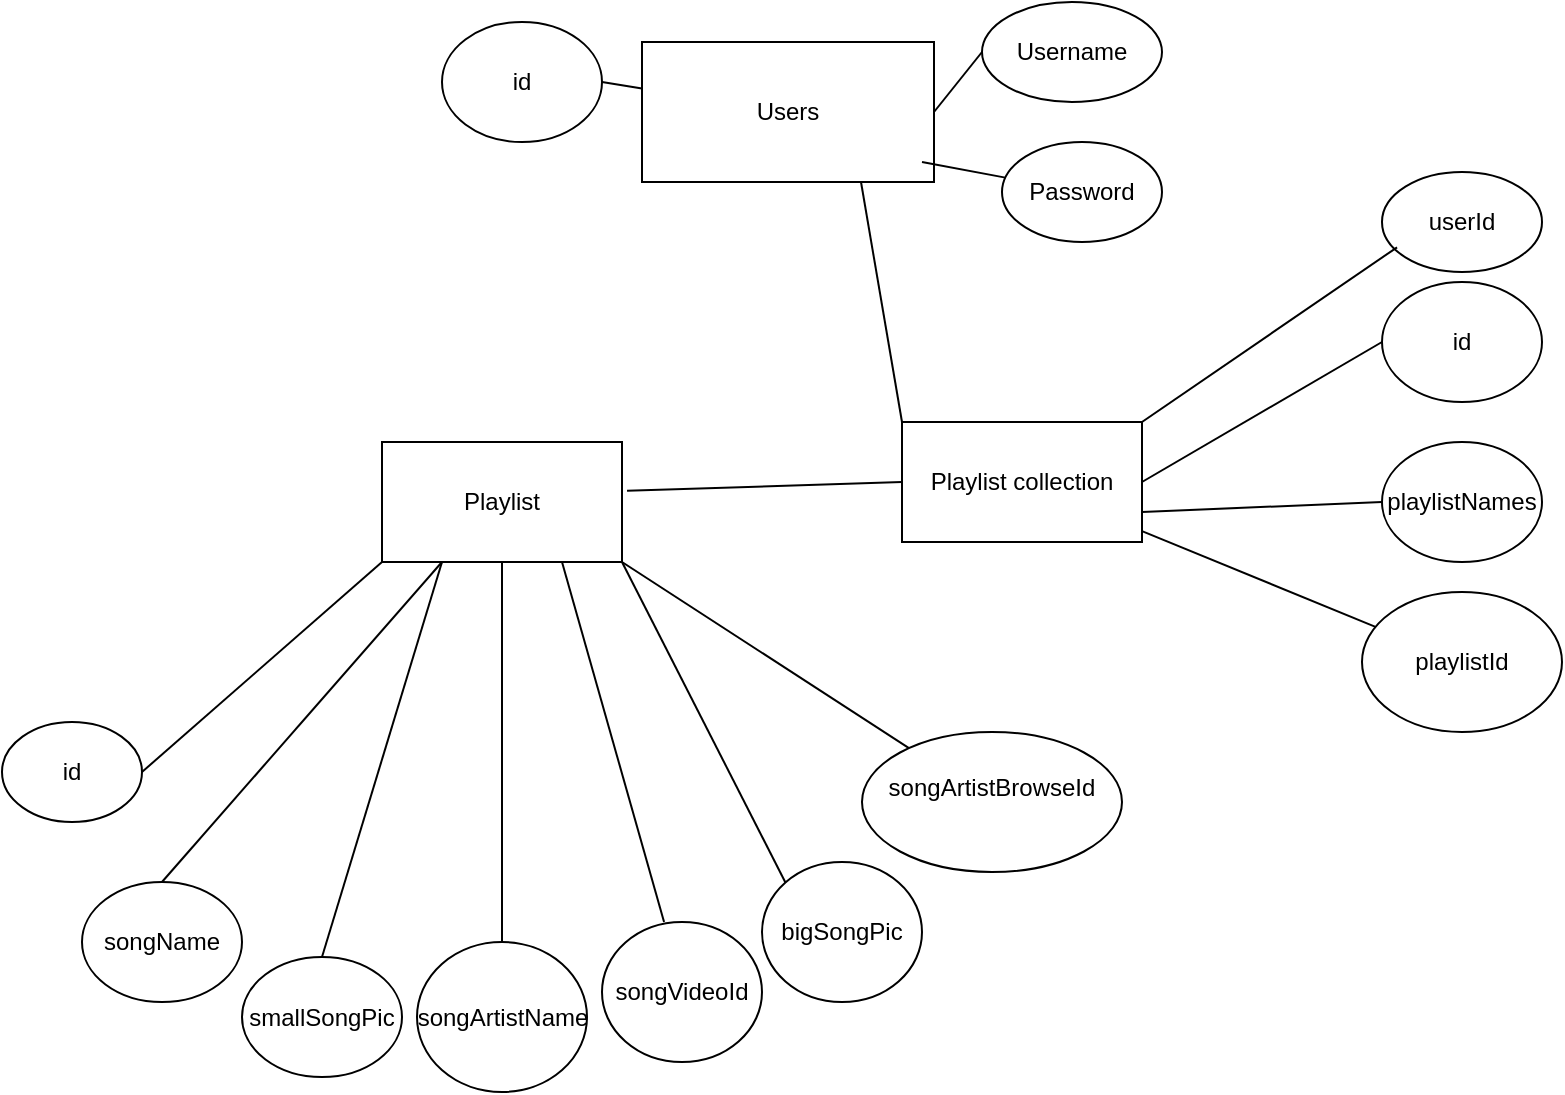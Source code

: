 <mxfile version="15.2.9" type="github">
  <diagram id="HjtJ_0VGUGNNKk8JA-kV" name="Page-1">
    <mxGraphModel dx="1422" dy="791" grid="1" gridSize="10" guides="1" tooltips="1" connect="1" arrows="1" fold="1" page="1" pageScale="1" pageWidth="827" pageHeight="1169" math="0" shadow="0">
      <root>
        <mxCell id="0" />
        <mxCell id="1" parent="0" />
        <mxCell id="J8-jRKRCJDyizYg0lI-m-1" value="&lt;div&gt;Users&lt;/div&gt;" style="rounded=0;whiteSpace=wrap;html=1;" parent="1" vertex="1">
          <mxGeometry x="340" y="20" width="146" height="70" as="geometry" />
        </mxCell>
        <mxCell id="J8-jRKRCJDyizYg0lI-m-2" value="Username" style="ellipse;whiteSpace=wrap;html=1;" parent="1" vertex="1">
          <mxGeometry x="510" width="90" height="50" as="geometry" />
        </mxCell>
        <mxCell id="J8-jRKRCJDyizYg0lI-m-3" value="Password" style="ellipse;whiteSpace=wrap;html=1;" parent="1" vertex="1">
          <mxGeometry x="520" y="70" width="80" height="50" as="geometry" />
        </mxCell>
        <mxCell id="J8-jRKRCJDyizYg0lI-m-4" value="Playlist" style="rounded=0;whiteSpace=wrap;html=1;" parent="1" vertex="1">
          <mxGeometry x="210" y="220" width="120" height="60" as="geometry" />
        </mxCell>
        <mxCell id="J8-jRKRCJDyizYg0lI-m-5" value="" style="endArrow=none;html=1;exitX=1.021;exitY=0.406;exitDx=0;exitDy=0;entryX=0;entryY=0.5;entryDx=0;entryDy=0;exitPerimeter=0;" parent="1" source="J8-jRKRCJDyizYg0lI-m-4" target="J8-jRKRCJDyizYg0lI-m-23" edge="1">
          <mxGeometry width="50" height="50" relative="1" as="geometry">
            <mxPoint x="400" y="240" as="sourcePoint" />
            <mxPoint x="450" y="190" as="targetPoint" />
          </mxGeometry>
        </mxCell>
        <mxCell id="J8-jRKRCJDyizYg0lI-m-6" value="&lt;div&gt;id&lt;/div&gt;" style="ellipse;whiteSpace=wrap;html=1;" parent="1" vertex="1">
          <mxGeometry x="20" y="360" width="70" height="50" as="geometry" />
        </mxCell>
        <mxCell id="J8-jRKRCJDyizYg0lI-m-9" value="id" style="ellipse;whiteSpace=wrap;html=1;" parent="1" vertex="1">
          <mxGeometry x="240" y="10" width="80" height="60" as="geometry" />
        </mxCell>
        <mxCell id="J8-jRKRCJDyizYg0lI-m-11" value="songName" style="ellipse;whiteSpace=wrap;html=1;" parent="1" vertex="1">
          <mxGeometry x="60" y="440" width="80" height="60" as="geometry" />
        </mxCell>
        <mxCell id="J8-jRKRCJDyizYg0lI-m-14" value="songVideoId" style="ellipse;whiteSpace=wrap;html=1;" parent="1" vertex="1">
          <mxGeometry x="320" y="460" width="80" height="70" as="geometry" />
        </mxCell>
        <mxCell id="J8-jRKRCJDyizYg0lI-m-15" value="&lt;div&gt;smallSongPic&lt;/div&gt;" style="ellipse;whiteSpace=wrap;html=1;" parent="1" vertex="1">
          <mxGeometry x="140" y="477.5" width="80" height="60" as="geometry" />
        </mxCell>
        <mxCell id="J8-jRKRCJDyizYg0lI-m-16" value="bigSongPic" style="ellipse;whiteSpace=wrap;html=1;" parent="1" vertex="1">
          <mxGeometry x="400" y="430" width="80" height="70" as="geometry" />
        </mxCell>
        <mxCell id="J8-jRKRCJDyizYg0lI-m-17" value="songArtistName" style="ellipse;whiteSpace=wrap;html=1;" parent="1" vertex="1">
          <mxGeometry x="227.5" y="470" width="85" height="75" as="geometry" />
        </mxCell>
        <mxCell id="J8-jRKRCJDyizYg0lI-m-18" value="&lt;div&gt;songArtistBrowseId&lt;/div&gt;&lt;div&gt;&lt;br&gt;&lt;/div&gt;" style="ellipse;whiteSpace=wrap;html=1;" parent="1" vertex="1">
          <mxGeometry x="450" y="365" width="130" height="70" as="geometry" />
        </mxCell>
        <mxCell id="J8-jRKRCJDyizYg0lI-m-19" value="" style="endArrow=none;html=1;exitX=1;exitY=0.5;exitDx=0;exitDy=0;entryX=0;entryY=1;entryDx=0;entryDy=0;" parent="1" source="J8-jRKRCJDyizYg0lI-m-6" target="J8-jRKRCJDyizYg0lI-m-4" edge="1">
          <mxGeometry width="50" height="50" relative="1" as="geometry">
            <mxPoint x="390" y="310" as="sourcePoint" />
            <mxPoint x="440" y="260" as="targetPoint" />
          </mxGeometry>
        </mxCell>
        <mxCell id="J8-jRKRCJDyizYg0lI-m-22" value="" style="endArrow=none;html=1;exitX=0.5;exitY=0;exitDx=0;exitDy=0;entryX=0.25;entryY=1;entryDx=0;entryDy=0;" parent="1" source="J8-jRKRCJDyizYg0lI-m-11" target="J8-jRKRCJDyizYg0lI-m-4" edge="1">
          <mxGeometry width="50" height="50" relative="1" as="geometry">
            <mxPoint x="390" y="310" as="sourcePoint" />
            <mxPoint x="440" y="260" as="targetPoint" />
          </mxGeometry>
        </mxCell>
        <mxCell id="J8-jRKRCJDyizYg0lI-m-23" value="Playlist collection" style="rounded=0;whiteSpace=wrap;html=1;" parent="1" vertex="1">
          <mxGeometry x="470" y="210" width="120" height="60" as="geometry" />
        </mxCell>
        <mxCell id="J8-jRKRCJDyizYg0lI-m-24" value="&lt;div&gt;userId&lt;/div&gt;" style="ellipse;whiteSpace=wrap;html=1;" parent="1" vertex="1">
          <mxGeometry x="710" y="85" width="80" height="50" as="geometry" />
        </mxCell>
        <mxCell id="J8-jRKRCJDyizYg0lI-m-25" value="id" style="ellipse;whiteSpace=wrap;html=1;" parent="1" vertex="1">
          <mxGeometry x="710" y="140" width="80" height="60" as="geometry" />
        </mxCell>
        <mxCell id="J8-jRKRCJDyizYg0lI-m-26" value="playlistNames" style="ellipse;whiteSpace=wrap;html=1;" parent="1" vertex="1">
          <mxGeometry x="710" y="220" width="80" height="60" as="geometry" />
        </mxCell>
        <mxCell id="J8-jRKRCJDyizYg0lI-m-27" value="" style="endArrow=none;html=1;exitX=0.75;exitY=1;exitDx=0;exitDy=0;entryX=0;entryY=0;entryDx=0;entryDy=0;" parent="1" source="J8-jRKRCJDyizYg0lI-m-1" target="J8-jRKRCJDyizYg0lI-m-23" edge="1">
          <mxGeometry width="50" height="50" relative="1" as="geometry">
            <mxPoint x="390" y="230" as="sourcePoint" />
            <mxPoint x="440" y="180" as="targetPoint" />
          </mxGeometry>
        </mxCell>
        <mxCell id="J8-jRKRCJDyizYg0lI-m-28" value="playlistId" style="ellipse;whiteSpace=wrap;html=1;" parent="1" vertex="1">
          <mxGeometry x="700" y="295" width="100" height="70" as="geometry" />
        </mxCell>
        <mxCell id="J8-jRKRCJDyizYg0lI-m-29" value="" style="endArrow=none;html=1;" parent="1" source="J8-jRKRCJDyizYg0lI-m-28" target="J8-jRKRCJDyizYg0lI-m-23" edge="1">
          <mxGeometry width="50" height="50" relative="1" as="geometry">
            <mxPoint x="390" y="280" as="sourcePoint" />
            <mxPoint x="440" y="230" as="targetPoint" />
          </mxGeometry>
        </mxCell>
        <mxCell id="J8-jRKRCJDyizYg0lI-m-32" value="" style="endArrow=none;html=1;exitX=0;exitY=0.5;exitDx=0;exitDy=0;entryX=1;entryY=0.75;entryDx=0;entryDy=0;" parent="1" source="J8-jRKRCJDyizYg0lI-m-26" target="J8-jRKRCJDyizYg0lI-m-23" edge="1">
          <mxGeometry width="50" height="50" relative="1" as="geometry">
            <mxPoint x="390" y="280" as="sourcePoint" />
            <mxPoint x="440" y="230" as="targetPoint" />
          </mxGeometry>
        </mxCell>
        <mxCell id="J8-jRKRCJDyizYg0lI-m-33" value="" style="endArrow=none;html=1;exitX=0;exitY=0.5;exitDx=0;exitDy=0;entryX=1;entryY=0.5;entryDx=0;entryDy=0;" parent="1" source="J8-jRKRCJDyizYg0lI-m-25" target="J8-jRKRCJDyizYg0lI-m-23" edge="1">
          <mxGeometry width="50" height="50" relative="1" as="geometry">
            <mxPoint x="390" y="280" as="sourcePoint" />
            <mxPoint x="440" y="230" as="targetPoint" />
          </mxGeometry>
        </mxCell>
        <mxCell id="J8-jRKRCJDyizYg0lI-m-34" value="" style="endArrow=none;html=1;exitX=0.094;exitY=0.753;exitDx=0;exitDy=0;exitPerimeter=0;entryX=1;entryY=0;entryDx=0;entryDy=0;" parent="1" source="J8-jRKRCJDyizYg0lI-m-24" target="J8-jRKRCJDyizYg0lI-m-23" edge="1">
          <mxGeometry width="50" height="50" relative="1" as="geometry">
            <mxPoint x="390" y="280" as="sourcePoint" />
            <mxPoint x="440" y="230" as="targetPoint" />
          </mxGeometry>
        </mxCell>
        <mxCell id="UHuqn7DT889zUGFUo1oR-1" value="" style="endArrow=none;html=1;exitX=0.5;exitY=0;exitDx=0;exitDy=0;entryX=0.25;entryY=1;entryDx=0;entryDy=0;" edge="1" parent="1" source="J8-jRKRCJDyizYg0lI-m-15" target="J8-jRKRCJDyizYg0lI-m-4">
          <mxGeometry width="50" height="50" relative="1" as="geometry">
            <mxPoint x="390" y="430" as="sourcePoint" />
            <mxPoint x="440" y="380" as="targetPoint" />
          </mxGeometry>
        </mxCell>
        <mxCell id="UHuqn7DT889zUGFUo1oR-2" value="" style="endArrow=none;html=1;exitX=0.5;exitY=0;exitDx=0;exitDy=0;entryX=0.5;entryY=1;entryDx=0;entryDy=0;" edge="1" parent="1" source="J8-jRKRCJDyizYg0lI-m-17" target="J8-jRKRCJDyizYg0lI-m-4">
          <mxGeometry width="50" height="50" relative="1" as="geometry">
            <mxPoint x="390" y="430" as="sourcePoint" />
            <mxPoint x="440" y="380" as="targetPoint" />
          </mxGeometry>
        </mxCell>
        <mxCell id="UHuqn7DT889zUGFUo1oR-3" value="" style="endArrow=none;html=1;exitX=0.388;exitY=0;exitDx=0;exitDy=0;exitPerimeter=0;entryX=0.75;entryY=1;entryDx=0;entryDy=0;" edge="1" parent="1" source="J8-jRKRCJDyizYg0lI-m-14" target="J8-jRKRCJDyizYg0lI-m-4">
          <mxGeometry width="50" height="50" relative="1" as="geometry">
            <mxPoint x="390" y="430" as="sourcePoint" />
            <mxPoint x="440" y="380" as="targetPoint" />
          </mxGeometry>
        </mxCell>
        <mxCell id="UHuqn7DT889zUGFUo1oR-4" value="" style="endArrow=none;html=1;entryX=1;entryY=1;entryDx=0;entryDy=0;exitX=0;exitY=0;exitDx=0;exitDy=0;" edge="1" parent="1" source="J8-jRKRCJDyizYg0lI-m-16" target="J8-jRKRCJDyizYg0lI-m-4">
          <mxGeometry width="50" height="50" relative="1" as="geometry">
            <mxPoint x="390" y="430" as="sourcePoint" />
            <mxPoint x="440" y="380" as="targetPoint" />
          </mxGeometry>
        </mxCell>
        <mxCell id="UHuqn7DT889zUGFUo1oR-5" value="" style="endArrow=none;html=1;exitX=1;exitY=1;exitDx=0;exitDy=0;" edge="1" parent="1" source="J8-jRKRCJDyizYg0lI-m-4" target="J8-jRKRCJDyizYg0lI-m-18">
          <mxGeometry width="50" height="50" relative="1" as="geometry">
            <mxPoint x="390" y="430" as="sourcePoint" />
            <mxPoint x="440" y="380" as="targetPoint" />
          </mxGeometry>
        </mxCell>
        <mxCell id="UHuqn7DT889zUGFUo1oR-6" value="" style="endArrow=none;html=1;exitX=1;exitY=0.5;exitDx=0;exitDy=0;" edge="1" parent="1" source="J8-jRKRCJDyizYg0lI-m-9" target="J8-jRKRCJDyizYg0lI-m-1">
          <mxGeometry width="50" height="50" relative="1" as="geometry">
            <mxPoint x="390" y="280" as="sourcePoint" />
            <mxPoint x="440" y="230" as="targetPoint" />
          </mxGeometry>
        </mxCell>
        <mxCell id="UHuqn7DT889zUGFUo1oR-7" value="" style="endArrow=none;html=1;" edge="1" parent="1" target="J8-jRKRCJDyizYg0lI-m-3">
          <mxGeometry width="50" height="50" relative="1" as="geometry">
            <mxPoint x="480" y="80" as="sourcePoint" />
            <mxPoint x="440" y="230" as="targetPoint" />
          </mxGeometry>
        </mxCell>
        <mxCell id="UHuqn7DT889zUGFUo1oR-8" value="" style="endArrow=none;html=1;entryX=1;entryY=0.5;entryDx=0;entryDy=0;exitX=0;exitY=0.5;exitDx=0;exitDy=0;" edge="1" parent="1" source="J8-jRKRCJDyizYg0lI-m-2" target="J8-jRKRCJDyizYg0lI-m-1">
          <mxGeometry width="50" height="50" relative="1" as="geometry">
            <mxPoint x="390" y="280" as="sourcePoint" />
            <mxPoint x="440" y="230" as="targetPoint" />
          </mxGeometry>
        </mxCell>
      </root>
    </mxGraphModel>
  </diagram>
</mxfile>
